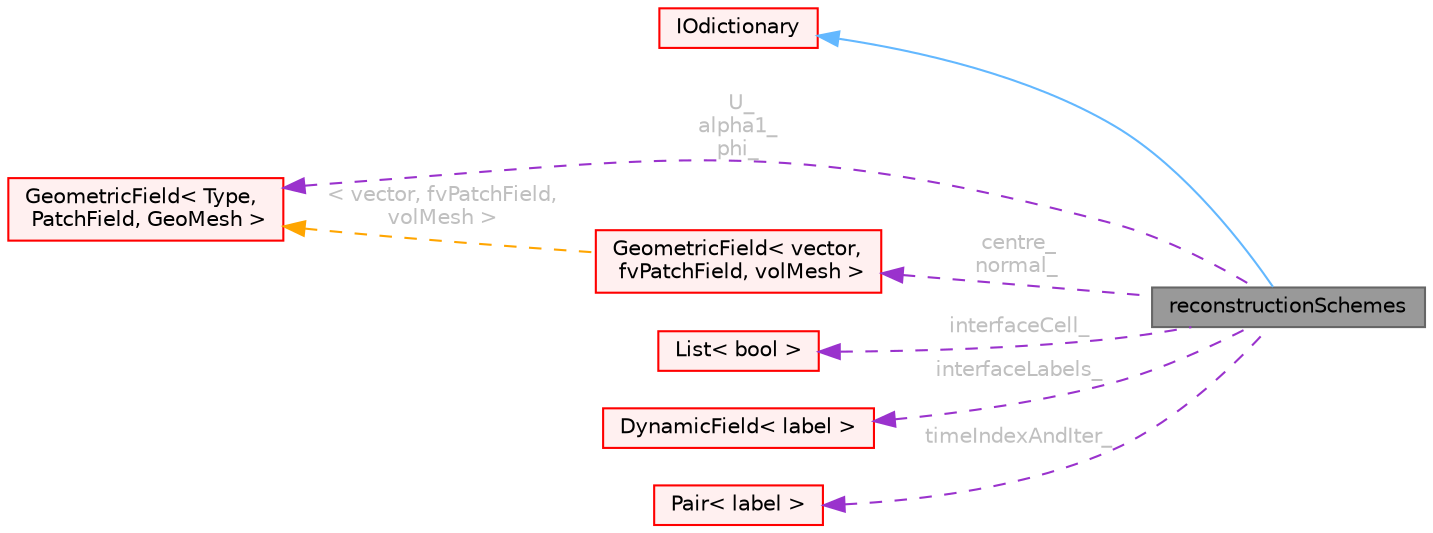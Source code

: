 digraph "reconstructionSchemes"
{
 // LATEX_PDF_SIZE
  bgcolor="transparent";
  edge [fontname=Helvetica,fontsize=10,labelfontname=Helvetica,labelfontsize=10];
  node [fontname=Helvetica,fontsize=10,shape=box,height=0.2,width=0.4];
  rankdir="LR";
  Node1 [id="Node000001",label="reconstructionSchemes",height=0.2,width=0.4,color="gray40", fillcolor="grey60", style="filled", fontcolor="black",tooltip="Original code supplied by Henning Scheufler, DLR (2019)"];
  Node2 -> Node1 [id="edge1_Node000001_Node000002",dir="back",color="steelblue1",style="solid",tooltip=" "];
  Node2 [id="Node000002",label="IOdictionary",height=0.2,width=0.4,color="red", fillcolor="#FFF0F0", style="filled",URL="$classFoam_1_1IOdictionary.html",tooltip="IOdictionary is derived from dictionary and IOobject to give the dictionary automatic IO functionalit..."];
  Node15 -> Node1 [id="edge2_Node000001_Node000015",dir="back",color="darkorchid3",style="dashed",tooltip=" ",label=" U_\nalpha1_\nphi_",fontcolor="grey" ];
  Node15 [id="Node000015",label="GeometricField\< Type,\l PatchField, GeoMesh \>",height=0.2,width=0.4,color="red", fillcolor="#FFF0F0", style="filled",URL="$classFoam_1_1GeometricField.html",tooltip="Generic GeometricField class."];
  Node24 -> Node1 [id="edge3_Node000001_Node000024",dir="back",color="darkorchid3",style="dashed",tooltip=" ",label=" centre_\nnormal_",fontcolor="grey" ];
  Node24 [id="Node000024",label="GeometricField\< vector,\l fvPatchField, volMesh \>",height=0.2,width=0.4,color="red", fillcolor="#FFF0F0", style="filled",URL="$classFoam_1_1GeometricField.html",tooltip=" "];
  Node15 -> Node24 [id="edge4_Node000024_Node000015",dir="back",color="orange",style="dashed",tooltip=" ",label=" \< vector, fvPatchField,\l volMesh \>",fontcolor="grey" ];
  Node26 -> Node1 [id="edge5_Node000001_Node000026",dir="back",color="darkorchid3",style="dashed",tooltip=" ",label=" interfaceCell_",fontcolor="grey" ];
  Node26 [id="Node000026",label="List\< bool \>",height=0.2,width=0.4,color="red", fillcolor="#FFF0F0", style="filled",URL="$classFoam_1_1List.html",tooltip=" "];
  Node28 -> Node1 [id="edge6_Node000001_Node000028",dir="back",color="darkorchid3",style="dashed",tooltip=" ",label=" interfaceLabels_",fontcolor="grey" ];
  Node28 [id="Node000028",label="DynamicField\< label \>",height=0.2,width=0.4,color="red", fillcolor="#FFF0F0", style="filled",URL="$classFoam_1_1DynamicField.html",tooltip=" "];
  Node34 -> Node1 [id="edge7_Node000001_Node000034",dir="back",color="darkorchid3",style="dashed",tooltip=" ",label=" timeIndexAndIter_",fontcolor="grey" ];
  Node34 [id="Node000034",label="Pair\< label \>",height=0.2,width=0.4,color="red", fillcolor="#FFF0F0", style="filled",URL="$classFoam_1_1Pair.html",tooltip=" "];
}
